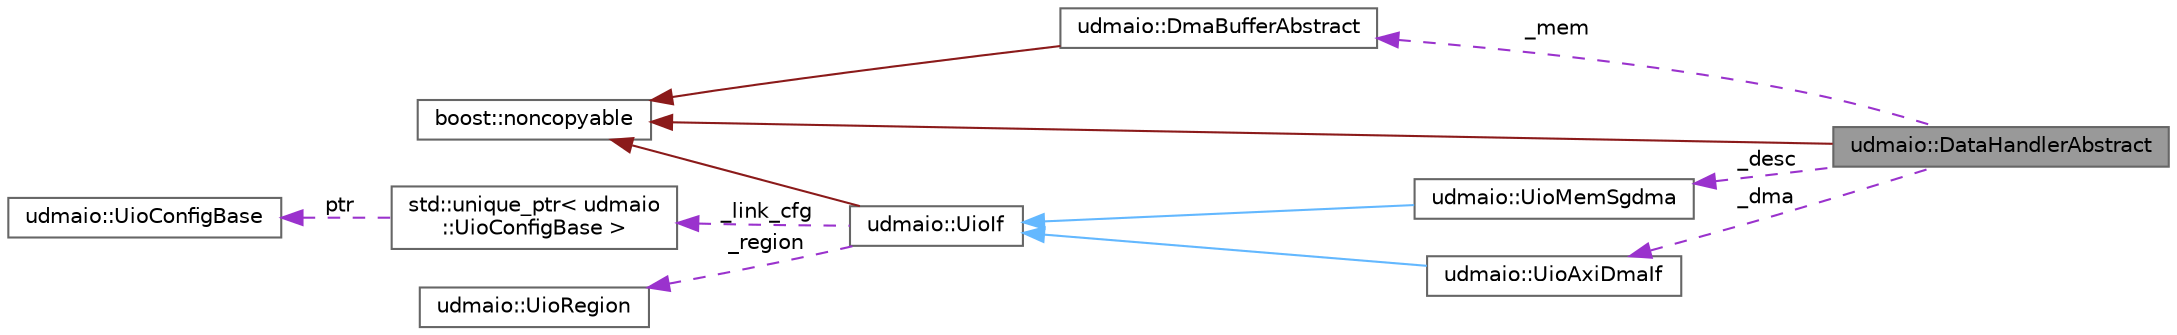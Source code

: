 digraph "udmaio::DataHandlerAbstract"
{
 // INTERACTIVE_SVG=YES
 // LATEX_PDF_SIZE
  bgcolor="transparent";
  edge [fontname=Helvetica,fontsize=10,labelfontname=Helvetica,labelfontsize=10];
  node [fontname=Helvetica,fontsize=10,shape=box,height=0.2,width=0.4];
  rankdir="LR";
  Node1 [label="udmaio::DataHandlerAbstract",height=0.2,width=0.4,color="gray40", fillcolor="grey60", style="filled", fontcolor="black",tooltip="Base class to implement a DMA data reception handler."];
  Node2 -> Node1 [dir="back",color="firebrick4",style="solid"];
  Node2 [label="boost::noncopyable",height=0.2,width=0.4,color="gray40", fillcolor="white", style="filled",tooltip=" "];
  Node3 -> Node1 [dir="back",color="darkorchid3",style="dashed",label=" _dma" ];
  Node3 [label="udmaio::UioAxiDmaIf",height=0.2,width=0.4,color="gray40", fillcolor="white", style="filled",URL="$classudmaio_1_1_uio_axi_dma_if.html",tooltip="Interface to AXI DMA Core."];
  Node4 -> Node3 [dir="back",color="steelblue1",style="solid"];
  Node4 [label="udmaio::UioIf",height=0.2,width=0.4,color="gray40", fillcolor="white", style="filled",URL="$classudmaio_1_1_uio_if.html",tooltip="Base class for UIO interfaces."];
  Node2 -> Node4 [dir="back",color="firebrick4",style="solid"];
  Node5 -> Node4 [dir="back",color="darkorchid3",style="dashed",label=" _link_cfg" ];
  Node5 [label="std::unique_ptr\< udmaio\l::UioConfigBase \>",height=0.2,width=0.4,color="gray40", fillcolor="white", style="filled",tooltip=" "];
  Node6 -> Node5 [dir="back",color="darkorchid3",style="dashed",label=" ptr" ];
  Node6 [label="udmaio::UioConfigBase",height=0.2,width=0.4,color="gray40", fillcolor="white", style="filled",URL="$classudmaio_1_1_uio_config_base.html",tooltip="Base class for UioDeviceInfo configuration."];
  Node7 -> Node4 [dir="back",color="darkorchid3",style="dashed",label=" _region" ];
  Node7 [label="udmaio::UioRegion",height=0.2,width=0.4,color="gray40", fillcolor="white", style="filled",URL="$structudmaio_1_1_uio_region.html",tooltip="General-purpose struct to define a memory area."];
  Node8 -> Node1 [dir="back",color="darkorchid3",style="dashed",label=" _desc" ];
  Node8 [label="udmaio::UioMemSgdma",height=0.2,width=0.4,color="gray40", fillcolor="white", style="filled",URL="$classudmaio_1_1_uio_mem_sgdma.html",tooltip="Interface to AXI DMA scatter-gather buffers & descriptors Uses a UioIf to access DMA descriptor memor..."];
  Node4 -> Node8 [dir="back",color="steelblue1",style="solid"];
  Node9 -> Node1 [dir="back",color="darkorchid3",style="dashed",label=" _mem" ];
  Node9 [label="udmaio::DmaBufferAbstract",height=0.2,width=0.4,color="gray40", fillcolor="white", style="filled",URL="$classudmaio_1_1_dma_buffer_abstract.html",tooltip="Base class for DMA data buffer."];
  Node2 -> Node9 [dir="back",color="firebrick4",style="solid"];
}
